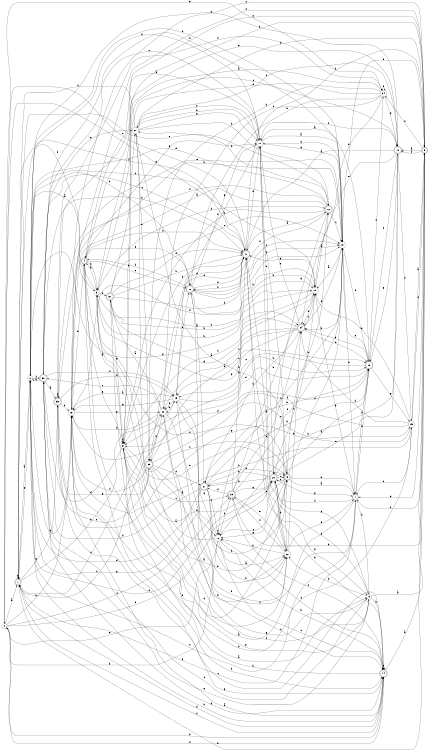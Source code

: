 digraph n28_1 {
__start0 [label="" shape="none"];

rankdir=LR;
size="8,5";

s0 [style="filled", color="black", fillcolor="white" shape="circle", label="0"];
s1 [style="rounded,filled", color="black", fillcolor="white" shape="doublecircle", label="1"];
s2 [style="filled", color="black", fillcolor="white" shape="circle", label="2"];
s3 [style="filled", color="black", fillcolor="white" shape="circle", label="3"];
s4 [style="rounded,filled", color="black", fillcolor="white" shape="doublecircle", label="4"];
s5 [style="filled", color="black", fillcolor="white" shape="circle", label="5"];
s6 [style="rounded,filled", color="black", fillcolor="white" shape="doublecircle", label="6"];
s7 [style="rounded,filled", color="black", fillcolor="white" shape="doublecircle", label="7"];
s8 [style="filled", color="black", fillcolor="white" shape="circle", label="8"];
s9 [style="rounded,filled", color="black", fillcolor="white" shape="doublecircle", label="9"];
s10 [style="rounded,filled", color="black", fillcolor="white" shape="doublecircle", label="10"];
s11 [style="rounded,filled", color="black", fillcolor="white" shape="doublecircle", label="11"];
s12 [style="rounded,filled", color="black", fillcolor="white" shape="doublecircle", label="12"];
s13 [style="filled", color="black", fillcolor="white" shape="circle", label="13"];
s14 [style="rounded,filled", color="black", fillcolor="white" shape="doublecircle", label="14"];
s15 [style="filled", color="black", fillcolor="white" shape="circle", label="15"];
s16 [style="rounded,filled", color="black", fillcolor="white" shape="doublecircle", label="16"];
s17 [style="filled", color="black", fillcolor="white" shape="circle", label="17"];
s18 [style="filled", color="black", fillcolor="white" shape="circle", label="18"];
s19 [style="filled", color="black", fillcolor="white" shape="circle", label="19"];
s20 [style="rounded,filled", color="black", fillcolor="white" shape="doublecircle", label="20"];
s21 [style="rounded,filled", color="black", fillcolor="white" shape="doublecircle", label="21"];
s22 [style="filled", color="black", fillcolor="white" shape="circle", label="22"];
s23 [style="rounded,filled", color="black", fillcolor="white" shape="doublecircle", label="23"];
s24 [style="rounded,filled", color="black", fillcolor="white" shape="doublecircle", label="24"];
s25 [style="rounded,filled", color="black", fillcolor="white" shape="doublecircle", label="25"];
s26 [style="filled", color="black", fillcolor="white" shape="circle", label="26"];
s27 [style="filled", color="black", fillcolor="white" shape="circle", label="27"];
s28 [style="rounded,filled", color="black", fillcolor="white" shape="doublecircle", label="28"];
s29 [style="filled", color="black", fillcolor="white" shape="circle", label="29"];
s30 [style="filled", color="black", fillcolor="white" shape="circle", label="30"];
s31 [style="rounded,filled", color="black", fillcolor="white" shape="doublecircle", label="31"];
s32 [style="rounded,filled", color="black", fillcolor="white" shape="doublecircle", label="32"];
s33 [style="rounded,filled", color="black", fillcolor="white" shape="doublecircle", label="33"];
s34 [style="filled", color="black", fillcolor="white" shape="circle", label="34"];
s0 -> s1 [label="a"];
s0 -> s14 [label="b"];
s0 -> s23 [label="c"];
s0 -> s14 [label="d"];
s0 -> s34 [label="e"];
s0 -> s20 [label="f"];
s0 -> s19 [label="g"];
s0 -> s13 [label="h"];
s1 -> s2 [label="a"];
s1 -> s9 [label="b"];
s1 -> s12 [label="c"];
s1 -> s14 [label="d"];
s1 -> s33 [label="e"];
s1 -> s11 [label="f"];
s1 -> s1 [label="g"];
s1 -> s30 [label="h"];
s2 -> s3 [label="a"];
s2 -> s18 [label="b"];
s2 -> s11 [label="c"];
s2 -> s28 [label="d"];
s2 -> s1 [label="e"];
s2 -> s32 [label="f"];
s2 -> s24 [label="g"];
s2 -> s13 [label="h"];
s3 -> s4 [label="a"];
s3 -> s31 [label="b"];
s3 -> s6 [label="c"];
s3 -> s12 [label="d"];
s3 -> s6 [label="e"];
s3 -> s1 [label="f"];
s3 -> s16 [label="g"];
s3 -> s19 [label="h"];
s4 -> s5 [label="a"];
s4 -> s14 [label="b"];
s4 -> s28 [label="c"];
s4 -> s11 [label="d"];
s4 -> s10 [label="e"];
s4 -> s6 [label="f"];
s4 -> s17 [label="g"];
s4 -> s3 [label="h"];
s5 -> s6 [label="a"];
s5 -> s27 [label="b"];
s5 -> s23 [label="c"];
s5 -> s33 [label="d"];
s5 -> s4 [label="e"];
s5 -> s5 [label="f"];
s5 -> s8 [label="g"];
s5 -> s20 [label="h"];
s6 -> s7 [label="a"];
s6 -> s12 [label="b"];
s6 -> s26 [label="c"];
s6 -> s18 [label="d"];
s6 -> s20 [label="e"];
s6 -> s3 [label="f"];
s6 -> s26 [label="g"];
s6 -> s7 [label="h"];
s7 -> s5 [label="a"];
s7 -> s8 [label="b"];
s7 -> s2 [label="c"];
s7 -> s16 [label="d"];
s7 -> s1 [label="e"];
s7 -> s20 [label="f"];
s7 -> s19 [label="g"];
s7 -> s16 [label="h"];
s8 -> s9 [label="a"];
s8 -> s14 [label="b"];
s8 -> s32 [label="c"];
s8 -> s20 [label="d"];
s8 -> s32 [label="e"];
s8 -> s30 [label="f"];
s8 -> s20 [label="g"];
s8 -> s22 [label="h"];
s9 -> s10 [label="a"];
s9 -> s3 [label="b"];
s9 -> s7 [label="c"];
s9 -> s10 [label="d"];
s9 -> s4 [label="e"];
s9 -> s34 [label="f"];
s9 -> s7 [label="g"];
s9 -> s23 [label="h"];
s10 -> s11 [label="a"];
s10 -> s26 [label="b"];
s10 -> s17 [label="c"];
s10 -> s29 [label="d"];
s10 -> s24 [label="e"];
s10 -> s16 [label="f"];
s10 -> s16 [label="g"];
s10 -> s2 [label="h"];
s11 -> s12 [label="a"];
s11 -> s5 [label="b"];
s11 -> s0 [label="c"];
s11 -> s25 [label="d"];
s11 -> s17 [label="e"];
s11 -> s9 [label="f"];
s11 -> s14 [label="g"];
s11 -> s28 [label="h"];
s12 -> s13 [label="a"];
s12 -> s5 [label="b"];
s12 -> s18 [label="c"];
s12 -> s33 [label="d"];
s12 -> s2 [label="e"];
s12 -> s28 [label="f"];
s12 -> s20 [label="g"];
s12 -> s27 [label="h"];
s13 -> s14 [label="a"];
s13 -> s29 [label="b"];
s13 -> s9 [label="c"];
s13 -> s16 [label="d"];
s13 -> s4 [label="e"];
s13 -> s9 [label="f"];
s13 -> s30 [label="g"];
s13 -> s18 [label="h"];
s14 -> s9 [label="a"];
s14 -> s2 [label="b"];
s14 -> s15 [label="c"];
s14 -> s26 [label="d"];
s14 -> s14 [label="e"];
s14 -> s1 [label="f"];
s14 -> s13 [label="g"];
s14 -> s5 [label="h"];
s15 -> s13 [label="a"];
s15 -> s16 [label="b"];
s15 -> s1 [label="c"];
s15 -> s30 [label="d"];
s15 -> s28 [label="e"];
s15 -> s22 [label="f"];
s15 -> s13 [label="g"];
s15 -> s6 [label="h"];
s16 -> s17 [label="a"];
s16 -> s24 [label="b"];
s16 -> s5 [label="c"];
s16 -> s5 [label="d"];
s16 -> s18 [label="e"];
s16 -> s34 [label="f"];
s16 -> s29 [label="g"];
s16 -> s21 [label="h"];
s17 -> s18 [label="a"];
s17 -> s27 [label="b"];
s17 -> s32 [label="c"];
s17 -> s2 [label="d"];
s17 -> s18 [label="e"];
s17 -> s15 [label="f"];
s17 -> s8 [label="g"];
s17 -> s20 [label="h"];
s18 -> s19 [label="a"];
s18 -> s24 [label="b"];
s18 -> s26 [label="c"];
s18 -> s24 [label="d"];
s18 -> s16 [label="e"];
s18 -> s9 [label="f"];
s18 -> s17 [label="g"];
s18 -> s7 [label="h"];
s19 -> s12 [label="a"];
s19 -> s20 [label="b"];
s19 -> s30 [label="c"];
s19 -> s13 [label="d"];
s19 -> s24 [label="e"];
s19 -> s5 [label="f"];
s19 -> s11 [label="g"];
s19 -> s3 [label="h"];
s20 -> s16 [label="a"];
s20 -> s21 [label="b"];
s20 -> s6 [label="c"];
s20 -> s22 [label="d"];
s20 -> s10 [label="e"];
s20 -> s2 [label="f"];
s20 -> s7 [label="g"];
s20 -> s21 [label="h"];
s21 -> s22 [label="a"];
s21 -> s16 [label="b"];
s21 -> s26 [label="c"];
s21 -> s2 [label="d"];
s21 -> s6 [label="e"];
s21 -> s32 [label="f"];
s21 -> s2 [label="g"];
s21 -> s22 [label="h"];
s22 -> s11 [label="a"];
s22 -> s17 [label="b"];
s22 -> s11 [label="c"];
s22 -> s5 [label="d"];
s22 -> s7 [label="e"];
s22 -> s23 [label="f"];
s22 -> s24 [label="g"];
s22 -> s26 [label="h"];
s23 -> s24 [label="a"];
s23 -> s19 [label="b"];
s23 -> s14 [label="c"];
s23 -> s21 [label="d"];
s23 -> s22 [label="e"];
s23 -> s18 [label="f"];
s23 -> s20 [label="g"];
s23 -> s11 [label="h"];
s24 -> s25 [label="a"];
s24 -> s21 [label="b"];
s24 -> s15 [label="c"];
s24 -> s16 [label="d"];
s24 -> s17 [label="e"];
s24 -> s19 [label="f"];
s24 -> s31 [label="g"];
s24 -> s15 [label="h"];
s25 -> s26 [label="a"];
s25 -> s22 [label="b"];
s25 -> s29 [label="c"];
s25 -> s21 [label="d"];
s25 -> s32 [label="e"];
s25 -> s13 [label="f"];
s25 -> s30 [label="g"];
s25 -> s22 [label="h"];
s26 -> s27 [label="a"];
s26 -> s0 [label="b"];
s26 -> s14 [label="c"];
s26 -> s26 [label="d"];
s26 -> s0 [label="e"];
s26 -> s23 [label="f"];
s26 -> s28 [label="g"];
s26 -> s14 [label="h"];
s27 -> s6 [label="a"];
s27 -> s17 [label="b"];
s27 -> s10 [label="c"];
s27 -> s9 [label="d"];
s27 -> s25 [label="e"];
s27 -> s1 [label="f"];
s27 -> s17 [label="g"];
s27 -> s12 [label="h"];
s28 -> s21 [label="a"];
s28 -> s19 [label="b"];
s28 -> s18 [label="c"];
s28 -> s11 [label="d"];
s28 -> s4 [label="e"];
s28 -> s4 [label="f"];
s28 -> s17 [label="g"];
s28 -> s18 [label="h"];
s29 -> s9 [label="a"];
s29 -> s13 [label="b"];
s29 -> s7 [label="c"];
s29 -> s9 [label="d"];
s29 -> s19 [label="e"];
s29 -> s30 [label="f"];
s29 -> s33 [label="g"];
s29 -> s24 [label="h"];
s30 -> s31 [label="a"];
s30 -> s13 [label="b"];
s30 -> s1 [label="c"];
s30 -> s11 [label="d"];
s30 -> s32 [label="e"];
s30 -> s7 [label="f"];
s30 -> s8 [label="g"];
s30 -> s15 [label="h"];
s31 -> s8 [label="a"];
s31 -> s19 [label="b"];
s31 -> s10 [label="c"];
s31 -> s18 [label="d"];
s31 -> s18 [label="e"];
s31 -> s11 [label="f"];
s31 -> s5 [label="g"];
s31 -> s11 [label="h"];
s32 -> s33 [label="a"];
s32 -> s2 [label="b"];
s32 -> s11 [label="c"];
s32 -> s11 [label="d"];
s32 -> s27 [label="e"];
s32 -> s15 [label="f"];
s32 -> s14 [label="g"];
s32 -> s18 [label="h"];
s33 -> s17 [label="a"];
s33 -> s13 [label="b"];
s33 -> s14 [label="c"];
s33 -> s33 [label="d"];
s33 -> s18 [label="e"];
s33 -> s34 [label="f"];
s33 -> s25 [label="g"];
s33 -> s15 [label="h"];
s34 -> s3 [label="a"];
s34 -> s25 [label="b"];
s34 -> s30 [label="c"];
s34 -> s5 [label="d"];
s34 -> s19 [label="e"];
s34 -> s34 [label="f"];
s34 -> s10 [label="g"];
s34 -> s28 [label="h"];

}